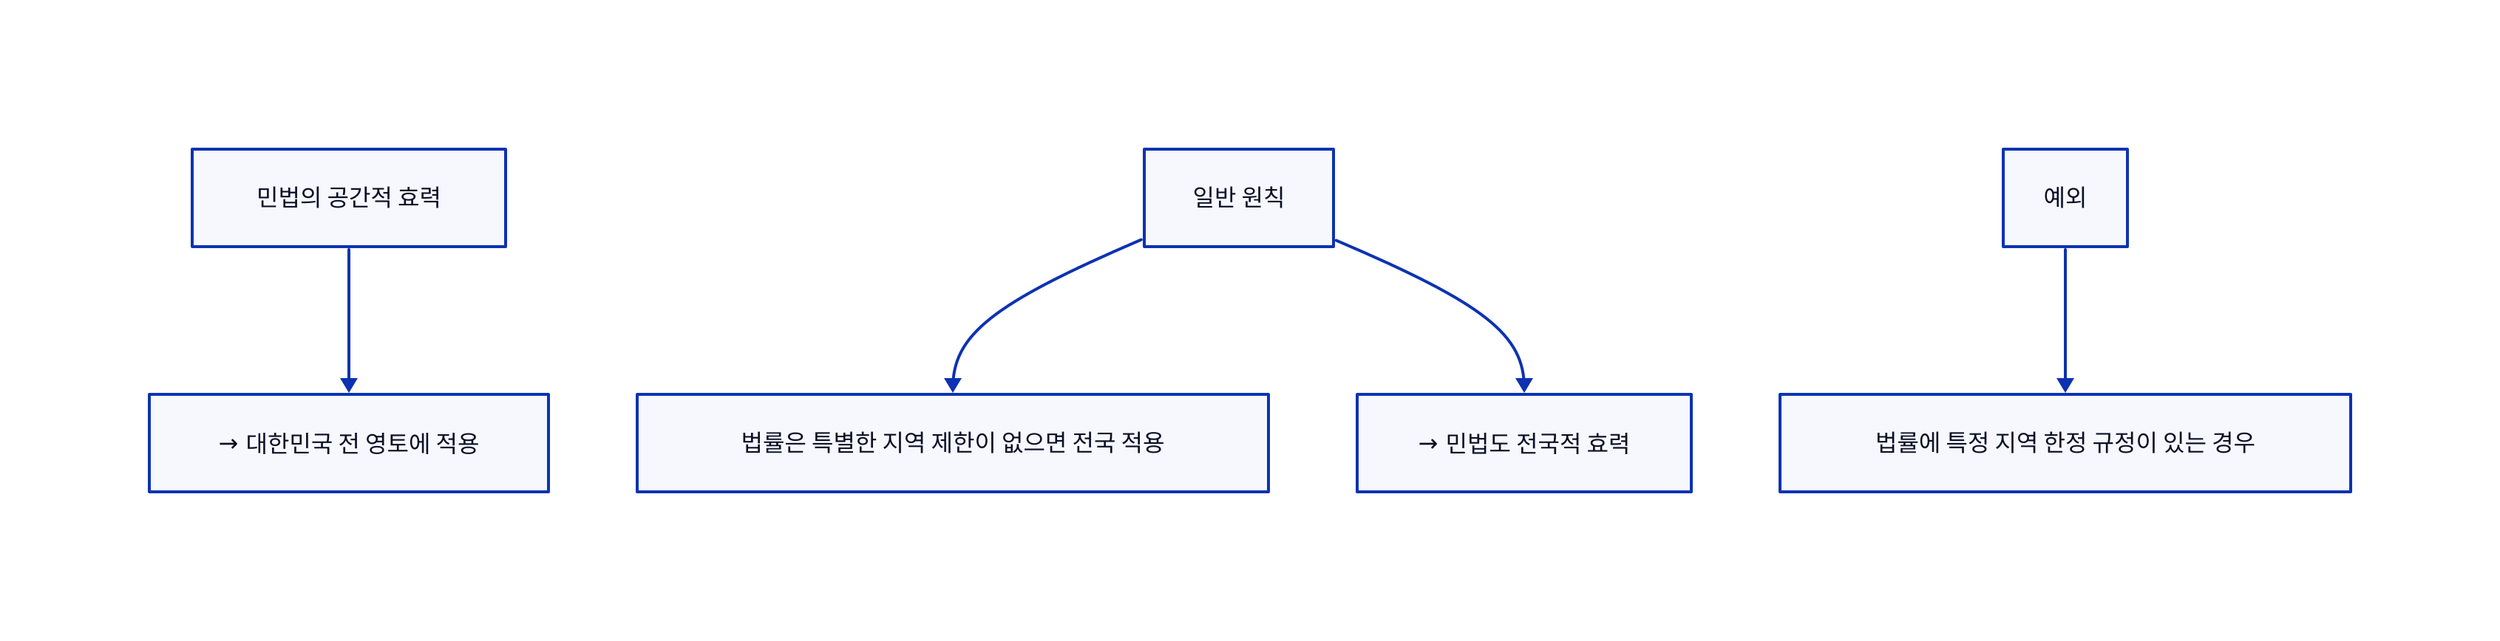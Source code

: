 # [20.0] 場所에 관한 效力.d2

direction: down

"민법의 공간적 효력" -> "→ 대한민국 전 영토에 적용"

"일반 원칙" -> "법률은 특별한 지역 제한이 없으면 전국 적용"
"일반 원칙" -> "→ 민법도 전국적 효력"

"예외" -> "법률에 특정 지역 한정 규정이 있는 경우"
